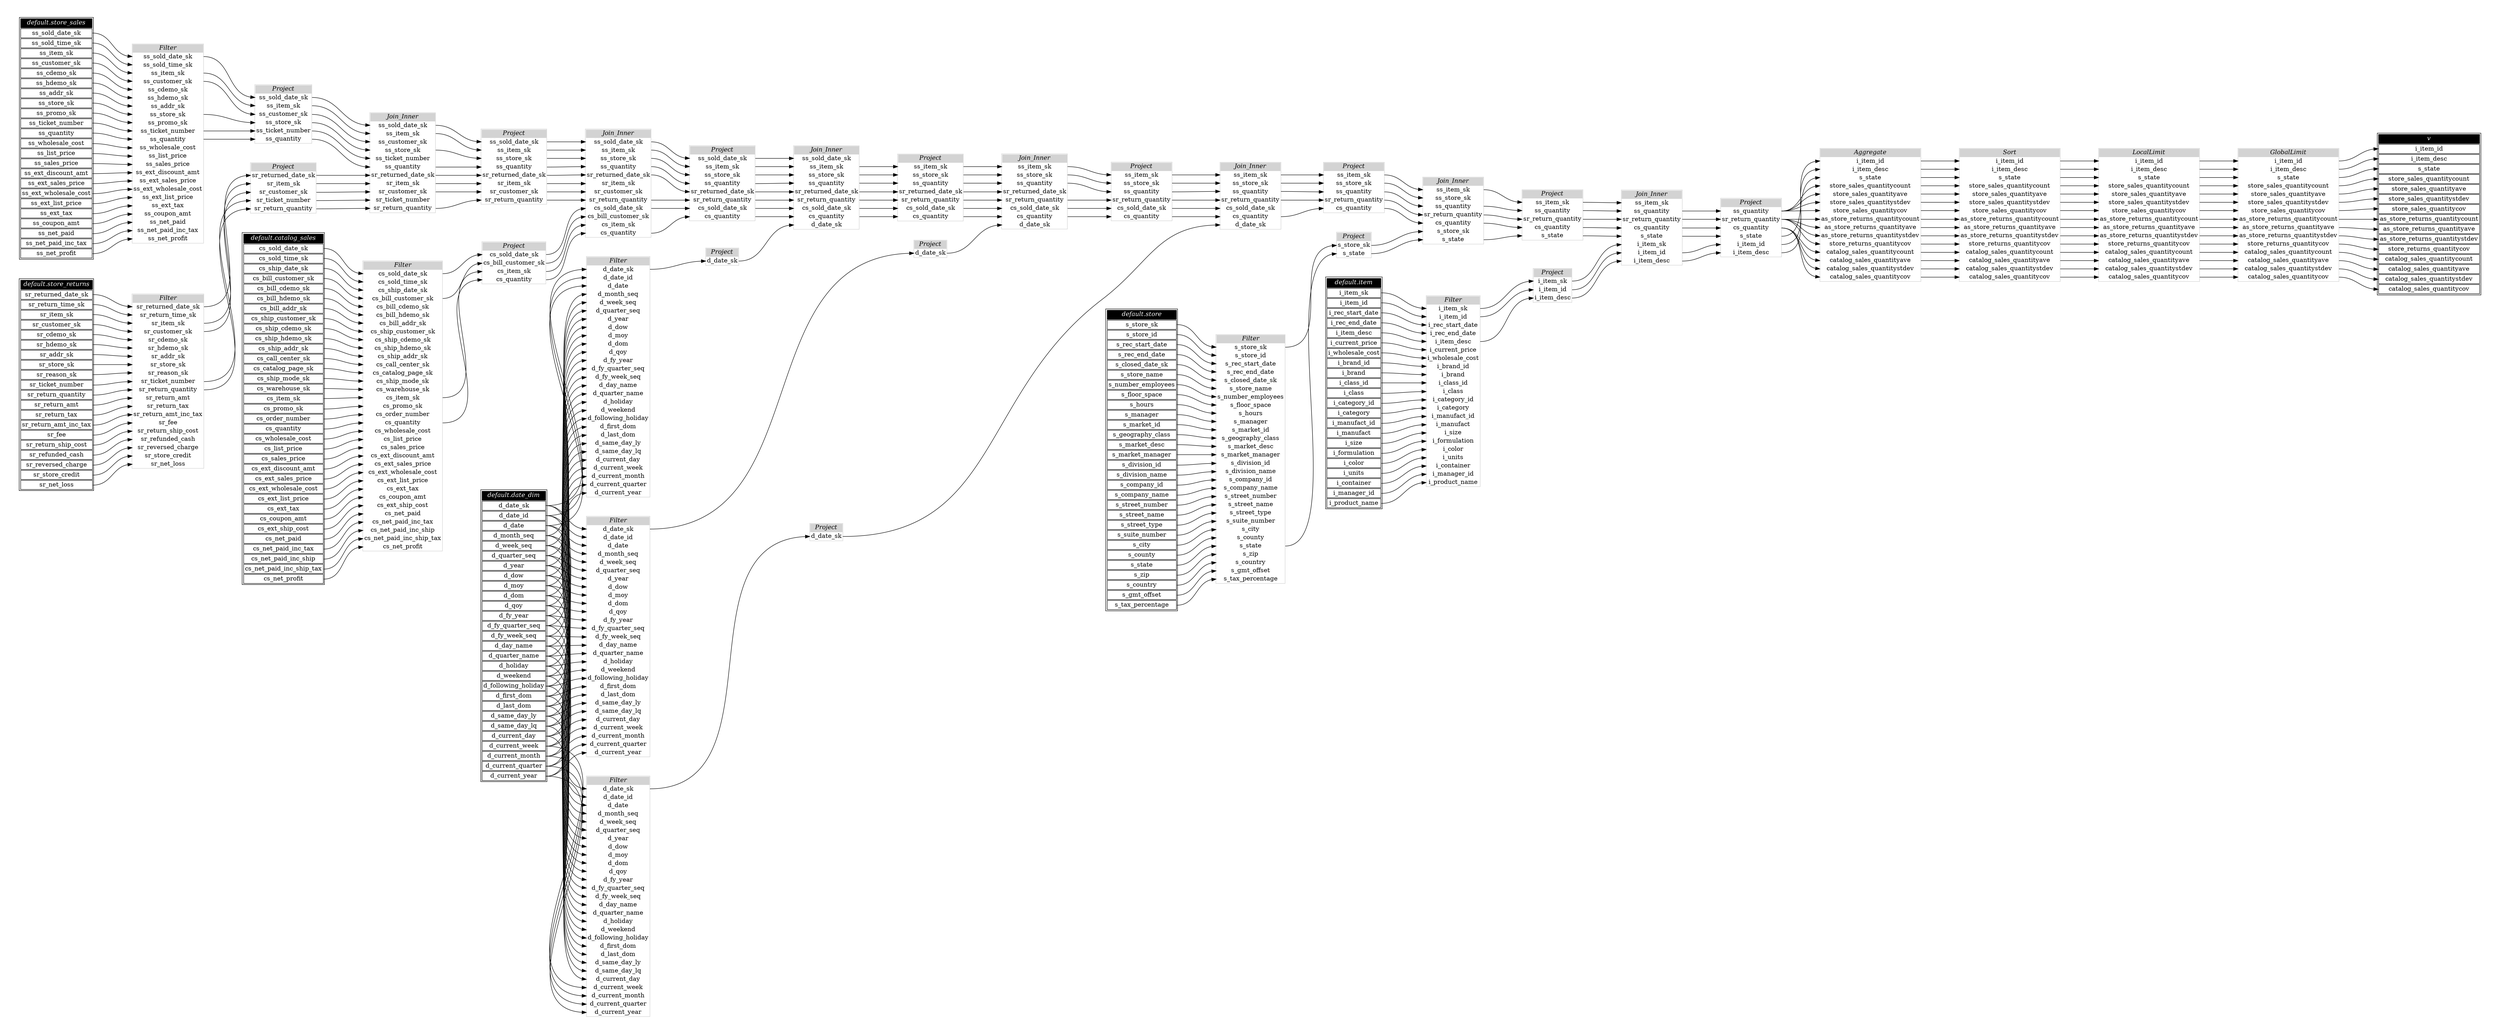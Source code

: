 // Automatically generated by TPCDSFlowTestSuite


digraph {
  graph [pad="0.5" nodesep="0.5" ranksep="1" fontname="Helvetica" rankdir=LR];
  node [shape=plaintext]

  
"Aggregate_68ee45c" [label=<
<table color="lightgray" border="1" cellborder="0" cellspacing="0">
  <tr><td bgcolor="lightgray" port="nodeName"><i>Aggregate</i></td></tr>
  <tr><td port="0">i_item_id</td></tr>
<tr><td port="1">i_item_desc</td></tr>
<tr><td port="2">s_state</td></tr>
<tr><td port="3">store_sales_quantitycount</td></tr>
<tr><td port="4">store_sales_quantityave</td></tr>
<tr><td port="5">store_sales_quantitystdev</td></tr>
<tr><td port="6">store_sales_quantitycov</td></tr>
<tr><td port="7">as_store_returns_quantitycount</td></tr>
<tr><td port="8">as_store_returns_quantityave</td></tr>
<tr><td port="9">as_store_returns_quantitystdev</td></tr>
<tr><td port="10">store_returns_quantitycov</td></tr>
<tr><td port="11">catalog_sales_quantitycount</td></tr>
<tr><td port="12">catalog_sales_quantityave</td></tr>
<tr><td port="13">catalog_sales_quantitystdev</td></tr>
<tr><td port="14">catalog_sales_quantitycov</td></tr>
</table>>];
     

"Filter_2456a56" [label=<
<table color="lightgray" border="1" cellborder="0" cellspacing="0">
  <tr><td bgcolor="lightgray" port="nodeName"><i>Filter</i></td></tr>
  <tr><td port="0">i_item_sk</td></tr>
<tr><td port="1">i_item_id</td></tr>
<tr><td port="2">i_rec_start_date</td></tr>
<tr><td port="3">i_rec_end_date</td></tr>
<tr><td port="4">i_item_desc</td></tr>
<tr><td port="5">i_current_price</td></tr>
<tr><td port="6">i_wholesale_cost</td></tr>
<tr><td port="7">i_brand_id</td></tr>
<tr><td port="8">i_brand</td></tr>
<tr><td port="9">i_class_id</td></tr>
<tr><td port="10">i_class</td></tr>
<tr><td port="11">i_category_id</td></tr>
<tr><td port="12">i_category</td></tr>
<tr><td port="13">i_manufact_id</td></tr>
<tr><td port="14">i_manufact</td></tr>
<tr><td port="15">i_size</td></tr>
<tr><td port="16">i_formulation</td></tr>
<tr><td port="17">i_color</td></tr>
<tr><td port="18">i_units</td></tr>
<tr><td port="19">i_container</td></tr>
<tr><td port="20">i_manager_id</td></tr>
<tr><td port="21">i_product_name</td></tr>
</table>>];
     

"Filter_646f5d9" [label=<
<table color="lightgray" border="1" cellborder="0" cellspacing="0">
  <tr><td bgcolor="lightgray" port="nodeName"><i>Filter</i></td></tr>
  <tr><td port="0">d_date_sk</td></tr>
<tr><td port="1">d_date_id</td></tr>
<tr><td port="2">d_date</td></tr>
<tr><td port="3">d_month_seq</td></tr>
<tr><td port="4">d_week_seq</td></tr>
<tr><td port="5">d_quarter_seq</td></tr>
<tr><td port="6">d_year</td></tr>
<tr><td port="7">d_dow</td></tr>
<tr><td port="8">d_moy</td></tr>
<tr><td port="9">d_dom</td></tr>
<tr><td port="10">d_qoy</td></tr>
<tr><td port="11">d_fy_year</td></tr>
<tr><td port="12">d_fy_quarter_seq</td></tr>
<tr><td port="13">d_fy_week_seq</td></tr>
<tr><td port="14">d_day_name</td></tr>
<tr><td port="15">d_quarter_name</td></tr>
<tr><td port="16">d_holiday</td></tr>
<tr><td port="17">d_weekend</td></tr>
<tr><td port="18">d_following_holiday</td></tr>
<tr><td port="19">d_first_dom</td></tr>
<tr><td port="20">d_last_dom</td></tr>
<tr><td port="21">d_same_day_ly</td></tr>
<tr><td port="22">d_same_day_lq</td></tr>
<tr><td port="23">d_current_day</td></tr>
<tr><td port="24">d_current_week</td></tr>
<tr><td port="25">d_current_month</td></tr>
<tr><td port="26">d_current_quarter</td></tr>
<tr><td port="27">d_current_year</td></tr>
</table>>];
     

"Filter_896277a" [label=<
<table color="lightgray" border="1" cellborder="0" cellspacing="0">
  <tr><td bgcolor="lightgray" port="nodeName"><i>Filter</i></td></tr>
  <tr><td port="0">d_date_sk</td></tr>
<tr><td port="1">d_date_id</td></tr>
<tr><td port="2">d_date</td></tr>
<tr><td port="3">d_month_seq</td></tr>
<tr><td port="4">d_week_seq</td></tr>
<tr><td port="5">d_quarter_seq</td></tr>
<tr><td port="6">d_year</td></tr>
<tr><td port="7">d_dow</td></tr>
<tr><td port="8">d_moy</td></tr>
<tr><td port="9">d_dom</td></tr>
<tr><td port="10">d_qoy</td></tr>
<tr><td port="11">d_fy_year</td></tr>
<tr><td port="12">d_fy_quarter_seq</td></tr>
<tr><td port="13">d_fy_week_seq</td></tr>
<tr><td port="14">d_day_name</td></tr>
<tr><td port="15">d_quarter_name</td></tr>
<tr><td port="16">d_holiday</td></tr>
<tr><td port="17">d_weekend</td></tr>
<tr><td port="18">d_following_holiday</td></tr>
<tr><td port="19">d_first_dom</td></tr>
<tr><td port="20">d_last_dom</td></tr>
<tr><td port="21">d_same_day_ly</td></tr>
<tr><td port="22">d_same_day_lq</td></tr>
<tr><td port="23">d_current_day</td></tr>
<tr><td port="24">d_current_week</td></tr>
<tr><td port="25">d_current_month</td></tr>
<tr><td port="26">d_current_quarter</td></tr>
<tr><td port="27">d_current_year</td></tr>
</table>>];
     

"Filter_8cbf45b" [label=<
<table color="lightgray" border="1" cellborder="0" cellspacing="0">
  <tr><td bgcolor="lightgray" port="nodeName"><i>Filter</i></td></tr>
  <tr><td port="0">sr_returned_date_sk</td></tr>
<tr><td port="1">sr_return_time_sk</td></tr>
<tr><td port="2">sr_item_sk</td></tr>
<tr><td port="3">sr_customer_sk</td></tr>
<tr><td port="4">sr_cdemo_sk</td></tr>
<tr><td port="5">sr_hdemo_sk</td></tr>
<tr><td port="6">sr_addr_sk</td></tr>
<tr><td port="7">sr_store_sk</td></tr>
<tr><td port="8">sr_reason_sk</td></tr>
<tr><td port="9">sr_ticket_number</td></tr>
<tr><td port="10">sr_return_quantity</td></tr>
<tr><td port="11">sr_return_amt</td></tr>
<tr><td port="12">sr_return_tax</td></tr>
<tr><td port="13">sr_return_amt_inc_tax</td></tr>
<tr><td port="14">sr_fee</td></tr>
<tr><td port="15">sr_return_ship_cost</td></tr>
<tr><td port="16">sr_refunded_cash</td></tr>
<tr><td port="17">sr_reversed_charge</td></tr>
<tr><td port="18">sr_store_credit</td></tr>
<tr><td port="19">sr_net_loss</td></tr>
</table>>];
     

"Filter_b2499aa" [label=<
<table color="lightgray" border="1" cellborder="0" cellspacing="0">
  <tr><td bgcolor="lightgray" port="nodeName"><i>Filter</i></td></tr>
  <tr><td port="0">cs_sold_date_sk</td></tr>
<tr><td port="1">cs_sold_time_sk</td></tr>
<tr><td port="2">cs_ship_date_sk</td></tr>
<tr><td port="3">cs_bill_customer_sk</td></tr>
<tr><td port="4">cs_bill_cdemo_sk</td></tr>
<tr><td port="5">cs_bill_hdemo_sk</td></tr>
<tr><td port="6">cs_bill_addr_sk</td></tr>
<tr><td port="7">cs_ship_customer_sk</td></tr>
<tr><td port="8">cs_ship_cdemo_sk</td></tr>
<tr><td port="9">cs_ship_hdemo_sk</td></tr>
<tr><td port="10">cs_ship_addr_sk</td></tr>
<tr><td port="11">cs_call_center_sk</td></tr>
<tr><td port="12">cs_catalog_page_sk</td></tr>
<tr><td port="13">cs_ship_mode_sk</td></tr>
<tr><td port="14">cs_warehouse_sk</td></tr>
<tr><td port="15">cs_item_sk</td></tr>
<tr><td port="16">cs_promo_sk</td></tr>
<tr><td port="17">cs_order_number</td></tr>
<tr><td port="18">cs_quantity</td></tr>
<tr><td port="19">cs_wholesale_cost</td></tr>
<tr><td port="20">cs_list_price</td></tr>
<tr><td port="21">cs_sales_price</td></tr>
<tr><td port="22">cs_ext_discount_amt</td></tr>
<tr><td port="23">cs_ext_sales_price</td></tr>
<tr><td port="24">cs_ext_wholesale_cost</td></tr>
<tr><td port="25">cs_ext_list_price</td></tr>
<tr><td port="26">cs_ext_tax</td></tr>
<tr><td port="27">cs_coupon_amt</td></tr>
<tr><td port="28">cs_ext_ship_cost</td></tr>
<tr><td port="29">cs_net_paid</td></tr>
<tr><td port="30">cs_net_paid_inc_tax</td></tr>
<tr><td port="31">cs_net_paid_inc_ship</td></tr>
<tr><td port="32">cs_net_paid_inc_ship_tax</td></tr>
<tr><td port="33">cs_net_profit</td></tr>
</table>>];
     

"Filter_c97a20d" [label=<
<table color="lightgray" border="1" cellborder="0" cellspacing="0">
  <tr><td bgcolor="lightgray" port="nodeName"><i>Filter</i></td></tr>
  <tr><td port="0">s_store_sk</td></tr>
<tr><td port="1">s_store_id</td></tr>
<tr><td port="2">s_rec_start_date</td></tr>
<tr><td port="3">s_rec_end_date</td></tr>
<tr><td port="4">s_closed_date_sk</td></tr>
<tr><td port="5">s_store_name</td></tr>
<tr><td port="6">s_number_employees</td></tr>
<tr><td port="7">s_floor_space</td></tr>
<tr><td port="8">s_hours</td></tr>
<tr><td port="9">s_manager</td></tr>
<tr><td port="10">s_market_id</td></tr>
<tr><td port="11">s_geography_class</td></tr>
<tr><td port="12">s_market_desc</td></tr>
<tr><td port="13">s_market_manager</td></tr>
<tr><td port="14">s_division_id</td></tr>
<tr><td port="15">s_division_name</td></tr>
<tr><td port="16">s_company_id</td></tr>
<tr><td port="17">s_company_name</td></tr>
<tr><td port="18">s_street_number</td></tr>
<tr><td port="19">s_street_name</td></tr>
<tr><td port="20">s_street_type</td></tr>
<tr><td port="21">s_suite_number</td></tr>
<tr><td port="22">s_city</td></tr>
<tr><td port="23">s_county</td></tr>
<tr><td port="24">s_state</td></tr>
<tr><td port="25">s_zip</td></tr>
<tr><td port="26">s_country</td></tr>
<tr><td port="27">s_gmt_offset</td></tr>
<tr><td port="28">s_tax_percentage</td></tr>
</table>>];
     

"Filter_e3fd152" [label=<
<table color="lightgray" border="1" cellborder="0" cellspacing="0">
  <tr><td bgcolor="lightgray" port="nodeName"><i>Filter</i></td></tr>
  <tr><td port="0">ss_sold_date_sk</td></tr>
<tr><td port="1">ss_sold_time_sk</td></tr>
<tr><td port="2">ss_item_sk</td></tr>
<tr><td port="3">ss_customer_sk</td></tr>
<tr><td port="4">ss_cdemo_sk</td></tr>
<tr><td port="5">ss_hdemo_sk</td></tr>
<tr><td port="6">ss_addr_sk</td></tr>
<tr><td port="7">ss_store_sk</td></tr>
<tr><td port="8">ss_promo_sk</td></tr>
<tr><td port="9">ss_ticket_number</td></tr>
<tr><td port="10">ss_quantity</td></tr>
<tr><td port="11">ss_wholesale_cost</td></tr>
<tr><td port="12">ss_list_price</td></tr>
<tr><td port="13">ss_sales_price</td></tr>
<tr><td port="14">ss_ext_discount_amt</td></tr>
<tr><td port="15">ss_ext_sales_price</td></tr>
<tr><td port="16">ss_ext_wholesale_cost</td></tr>
<tr><td port="17">ss_ext_list_price</td></tr>
<tr><td port="18">ss_ext_tax</td></tr>
<tr><td port="19">ss_coupon_amt</td></tr>
<tr><td port="20">ss_net_paid</td></tr>
<tr><td port="21">ss_net_paid_inc_tax</td></tr>
<tr><td port="22">ss_net_profit</td></tr>
</table>>];
     

"Filter_e7c1062" [label=<
<table color="lightgray" border="1" cellborder="0" cellspacing="0">
  <tr><td bgcolor="lightgray" port="nodeName"><i>Filter</i></td></tr>
  <tr><td port="0">d_date_sk</td></tr>
<tr><td port="1">d_date_id</td></tr>
<tr><td port="2">d_date</td></tr>
<tr><td port="3">d_month_seq</td></tr>
<tr><td port="4">d_week_seq</td></tr>
<tr><td port="5">d_quarter_seq</td></tr>
<tr><td port="6">d_year</td></tr>
<tr><td port="7">d_dow</td></tr>
<tr><td port="8">d_moy</td></tr>
<tr><td port="9">d_dom</td></tr>
<tr><td port="10">d_qoy</td></tr>
<tr><td port="11">d_fy_year</td></tr>
<tr><td port="12">d_fy_quarter_seq</td></tr>
<tr><td port="13">d_fy_week_seq</td></tr>
<tr><td port="14">d_day_name</td></tr>
<tr><td port="15">d_quarter_name</td></tr>
<tr><td port="16">d_holiday</td></tr>
<tr><td port="17">d_weekend</td></tr>
<tr><td port="18">d_following_holiday</td></tr>
<tr><td port="19">d_first_dom</td></tr>
<tr><td port="20">d_last_dom</td></tr>
<tr><td port="21">d_same_day_ly</td></tr>
<tr><td port="22">d_same_day_lq</td></tr>
<tr><td port="23">d_current_day</td></tr>
<tr><td port="24">d_current_week</td></tr>
<tr><td port="25">d_current_month</td></tr>
<tr><td port="26">d_current_quarter</td></tr>
<tr><td port="27">d_current_year</td></tr>
</table>>];
     

"GlobalLimit_a2412e1" [label=<
<table color="lightgray" border="1" cellborder="0" cellspacing="0">
  <tr><td bgcolor="lightgray" port="nodeName"><i>GlobalLimit</i></td></tr>
  <tr><td port="0">i_item_id</td></tr>
<tr><td port="1">i_item_desc</td></tr>
<tr><td port="2">s_state</td></tr>
<tr><td port="3">store_sales_quantitycount</td></tr>
<tr><td port="4">store_sales_quantityave</td></tr>
<tr><td port="5">store_sales_quantitystdev</td></tr>
<tr><td port="6">store_sales_quantitycov</td></tr>
<tr><td port="7">as_store_returns_quantitycount</td></tr>
<tr><td port="8">as_store_returns_quantityave</td></tr>
<tr><td port="9">as_store_returns_quantitystdev</td></tr>
<tr><td port="10">store_returns_quantitycov</td></tr>
<tr><td port="11">catalog_sales_quantitycount</td></tr>
<tr><td port="12">catalog_sales_quantityave</td></tr>
<tr><td port="13">catalog_sales_quantitystdev</td></tr>
<tr><td port="14">catalog_sales_quantitycov</td></tr>
</table>>];
     

"Join_Inner_25244f6" [label=<
<table color="lightgray" border="1" cellborder="0" cellspacing="0">
  <tr><td bgcolor="lightgray" port="nodeName"><i>Join_Inner</i></td></tr>
  <tr><td port="0">ss_item_sk</td></tr>
<tr><td port="1">ss_store_sk</td></tr>
<tr><td port="2">ss_quantity</td></tr>
<tr><td port="3">sr_return_quantity</td></tr>
<tr><td port="4">cs_quantity</td></tr>
<tr><td port="5">s_store_sk</td></tr>
<tr><td port="6">s_state</td></tr>
</table>>];
     

"Join_Inner_613aca6" [label=<
<table color="lightgray" border="1" cellborder="0" cellspacing="0">
  <tr><td bgcolor="lightgray" port="nodeName"><i>Join_Inner</i></td></tr>
  <tr><td port="0">ss_item_sk</td></tr>
<tr><td port="1">ss_store_sk</td></tr>
<tr><td port="2">ss_quantity</td></tr>
<tr><td port="3">sr_return_quantity</td></tr>
<tr><td port="4">cs_sold_date_sk</td></tr>
<tr><td port="5">cs_quantity</td></tr>
<tr><td port="6">d_date_sk</td></tr>
</table>>];
     

"Join_Inner_66062f1" [label=<
<table color="lightgray" border="1" cellborder="0" cellspacing="0">
  <tr><td bgcolor="lightgray" port="nodeName"><i>Join_Inner</i></td></tr>
  <tr><td port="0">ss_sold_date_sk</td></tr>
<tr><td port="1">ss_item_sk</td></tr>
<tr><td port="2">ss_customer_sk</td></tr>
<tr><td port="3">ss_store_sk</td></tr>
<tr><td port="4">ss_ticket_number</td></tr>
<tr><td port="5">ss_quantity</td></tr>
<tr><td port="6">sr_returned_date_sk</td></tr>
<tr><td port="7">sr_item_sk</td></tr>
<tr><td port="8">sr_customer_sk</td></tr>
<tr><td port="9">sr_ticket_number</td></tr>
<tr><td port="10">sr_return_quantity</td></tr>
</table>>];
     

"Join_Inner_8595ee1" [label=<
<table color="lightgray" border="1" cellborder="0" cellspacing="0">
  <tr><td bgcolor="lightgray" port="nodeName"><i>Join_Inner</i></td></tr>
  <tr><td port="0">ss_sold_date_sk</td></tr>
<tr><td port="1">ss_item_sk</td></tr>
<tr><td port="2">ss_store_sk</td></tr>
<tr><td port="3">ss_quantity</td></tr>
<tr><td port="4">sr_returned_date_sk</td></tr>
<tr><td port="5">sr_return_quantity</td></tr>
<tr><td port="6">cs_sold_date_sk</td></tr>
<tr><td port="7">cs_quantity</td></tr>
<tr><td port="8">d_date_sk</td></tr>
</table>>];
     

"Join_Inner_8fee405" [label=<
<table color="lightgray" border="1" cellborder="0" cellspacing="0">
  <tr><td bgcolor="lightgray" port="nodeName"><i>Join_Inner</i></td></tr>
  <tr><td port="0">ss_sold_date_sk</td></tr>
<tr><td port="1">ss_item_sk</td></tr>
<tr><td port="2">ss_store_sk</td></tr>
<tr><td port="3">ss_quantity</td></tr>
<tr><td port="4">sr_returned_date_sk</td></tr>
<tr><td port="5">sr_item_sk</td></tr>
<tr><td port="6">sr_customer_sk</td></tr>
<tr><td port="7">sr_return_quantity</td></tr>
<tr><td port="8">cs_sold_date_sk</td></tr>
<tr><td port="9">cs_bill_customer_sk</td></tr>
<tr><td port="10">cs_item_sk</td></tr>
<tr><td port="11">cs_quantity</td></tr>
</table>>];
     

"Join_Inner_f3388d8" [label=<
<table color="lightgray" border="1" cellborder="0" cellspacing="0">
  <tr><td bgcolor="lightgray" port="nodeName"><i>Join_Inner</i></td></tr>
  <tr><td port="0">ss_item_sk</td></tr>
<tr><td port="1">ss_quantity</td></tr>
<tr><td port="2">sr_return_quantity</td></tr>
<tr><td port="3">cs_quantity</td></tr>
<tr><td port="4">s_state</td></tr>
<tr><td port="5">i_item_sk</td></tr>
<tr><td port="6">i_item_id</td></tr>
<tr><td port="7">i_item_desc</td></tr>
</table>>];
     

"Join_Inner_fe29acc" [label=<
<table color="lightgray" border="1" cellborder="0" cellspacing="0">
  <tr><td bgcolor="lightgray" port="nodeName"><i>Join_Inner</i></td></tr>
  <tr><td port="0">ss_item_sk</td></tr>
<tr><td port="1">ss_store_sk</td></tr>
<tr><td port="2">ss_quantity</td></tr>
<tr><td port="3">sr_returned_date_sk</td></tr>
<tr><td port="4">sr_return_quantity</td></tr>
<tr><td port="5">cs_sold_date_sk</td></tr>
<tr><td port="6">cs_quantity</td></tr>
<tr><td port="7">d_date_sk</td></tr>
</table>>];
     

"LocalLimit_50bddd3" [label=<
<table color="lightgray" border="1" cellborder="0" cellspacing="0">
  <tr><td bgcolor="lightgray" port="nodeName"><i>LocalLimit</i></td></tr>
  <tr><td port="0">i_item_id</td></tr>
<tr><td port="1">i_item_desc</td></tr>
<tr><td port="2">s_state</td></tr>
<tr><td port="3">store_sales_quantitycount</td></tr>
<tr><td port="4">store_sales_quantityave</td></tr>
<tr><td port="5">store_sales_quantitystdev</td></tr>
<tr><td port="6">store_sales_quantitycov</td></tr>
<tr><td port="7">as_store_returns_quantitycount</td></tr>
<tr><td port="8">as_store_returns_quantityave</td></tr>
<tr><td port="9">as_store_returns_quantitystdev</td></tr>
<tr><td port="10">store_returns_quantitycov</td></tr>
<tr><td port="11">catalog_sales_quantitycount</td></tr>
<tr><td port="12">catalog_sales_quantityave</td></tr>
<tr><td port="13">catalog_sales_quantitystdev</td></tr>
<tr><td port="14">catalog_sales_quantitycov</td></tr>
</table>>];
     

"Project_049325b" [label=<
<table color="lightgray" border="1" cellborder="0" cellspacing="0">
  <tr><td bgcolor="lightgray" port="nodeName"><i>Project</i></td></tr>
  <tr><td port="0">d_date_sk</td></tr>
</table>>];
     

"Project_119a7ff" [label=<
<table color="lightgray" border="1" cellborder="0" cellspacing="0">
  <tr><td bgcolor="lightgray" port="nodeName"><i>Project</i></td></tr>
  <tr><td port="0">sr_returned_date_sk</td></tr>
<tr><td port="1">sr_item_sk</td></tr>
<tr><td port="2">sr_customer_sk</td></tr>
<tr><td port="3">sr_ticket_number</td></tr>
<tr><td port="4">sr_return_quantity</td></tr>
</table>>];
     

"Project_3913045" [label=<
<table color="lightgray" border="1" cellborder="0" cellspacing="0">
  <tr><td bgcolor="lightgray" port="nodeName"><i>Project</i></td></tr>
  <tr><td port="0">ss_sold_date_sk</td></tr>
<tr><td port="1">ss_item_sk</td></tr>
<tr><td port="2">ss_store_sk</td></tr>
<tr><td port="3">ss_quantity</td></tr>
<tr><td port="4">sr_returned_date_sk</td></tr>
<tr><td port="5">sr_item_sk</td></tr>
<tr><td port="6">sr_customer_sk</td></tr>
<tr><td port="7">sr_return_quantity</td></tr>
</table>>];
     

"Project_4a4ca1f" [label=<
<table color="lightgray" border="1" cellborder="0" cellspacing="0">
  <tr><td bgcolor="lightgray" port="nodeName"><i>Project</i></td></tr>
  <tr><td port="0">d_date_sk</td></tr>
</table>>];
     

"Project_6cac565" [label=<
<table color="lightgray" border="1" cellborder="0" cellspacing="0">
  <tr><td bgcolor="lightgray" port="nodeName"><i>Project</i></td></tr>
  <tr><td port="0">ss_sold_date_sk</td></tr>
<tr><td port="1">ss_item_sk</td></tr>
<tr><td port="2">ss_customer_sk</td></tr>
<tr><td port="3">ss_store_sk</td></tr>
<tr><td port="4">ss_ticket_number</td></tr>
<tr><td port="5">ss_quantity</td></tr>
</table>>];
     

"Project_79f6f43" [label=<
<table color="lightgray" border="1" cellborder="0" cellspacing="0">
  <tr><td bgcolor="lightgray" port="nodeName"><i>Project</i></td></tr>
  <tr><td port="0">ss_item_sk</td></tr>
<tr><td port="1">ss_store_sk</td></tr>
<tr><td port="2">ss_quantity</td></tr>
<tr><td port="3">sr_return_quantity</td></tr>
<tr><td port="4">cs_sold_date_sk</td></tr>
<tr><td port="5">cs_quantity</td></tr>
</table>>];
     

"Project_8ed29dd" [label=<
<table color="lightgray" border="1" cellborder="0" cellspacing="0">
  <tr><td bgcolor="lightgray" port="nodeName"><i>Project</i></td></tr>
  <tr><td port="0">ss_quantity</td></tr>
<tr><td port="1">sr_return_quantity</td></tr>
<tr><td port="2">cs_quantity</td></tr>
<tr><td port="3">s_state</td></tr>
<tr><td port="4">i_item_id</td></tr>
<tr><td port="5">i_item_desc</td></tr>
</table>>];
     

"Project_9078838" [label=<
<table color="lightgray" border="1" cellborder="0" cellspacing="0">
  <tr><td bgcolor="lightgray" port="nodeName"><i>Project</i></td></tr>
  <tr><td port="0">cs_sold_date_sk</td></tr>
<tr><td port="1">cs_bill_customer_sk</td></tr>
<tr><td port="2">cs_item_sk</td></tr>
<tr><td port="3">cs_quantity</td></tr>
</table>>];
     

"Project_92534df" [label=<
<table color="lightgray" border="1" cellborder="0" cellspacing="0">
  <tr><td bgcolor="lightgray" port="nodeName"><i>Project</i></td></tr>
  <tr><td port="0">ss_item_sk</td></tr>
<tr><td port="1">ss_store_sk</td></tr>
<tr><td port="2">ss_quantity</td></tr>
<tr><td port="3">sr_returned_date_sk</td></tr>
<tr><td port="4">sr_return_quantity</td></tr>
<tr><td port="5">cs_sold_date_sk</td></tr>
<tr><td port="6">cs_quantity</td></tr>
</table>>];
     

"Project_9f9de2b" [label=<
<table color="lightgray" border="1" cellborder="0" cellspacing="0">
  <tr><td bgcolor="lightgray" port="nodeName"><i>Project</i></td></tr>
  <tr><td port="0">d_date_sk</td></tr>
</table>>];
     

"Project_a6d79fe" [label=<
<table color="lightgray" border="1" cellborder="0" cellspacing="0">
  <tr><td bgcolor="lightgray" port="nodeName"><i>Project</i></td></tr>
  <tr><td port="0">s_store_sk</td></tr>
<tr><td port="1">s_state</td></tr>
</table>>];
     

"Project_b6f0470" [label=<
<table color="lightgray" border="1" cellborder="0" cellspacing="0">
  <tr><td bgcolor="lightgray" port="nodeName"><i>Project</i></td></tr>
  <tr><td port="0">ss_sold_date_sk</td></tr>
<tr><td port="1">ss_item_sk</td></tr>
<tr><td port="2">ss_store_sk</td></tr>
<tr><td port="3">ss_quantity</td></tr>
<tr><td port="4">sr_returned_date_sk</td></tr>
<tr><td port="5">sr_return_quantity</td></tr>
<tr><td port="6">cs_sold_date_sk</td></tr>
<tr><td port="7">cs_quantity</td></tr>
</table>>];
     

"Project_d089a89" [label=<
<table color="lightgray" border="1" cellborder="0" cellspacing="0">
  <tr><td bgcolor="lightgray" port="nodeName"><i>Project</i></td></tr>
  <tr><td port="0">ss_item_sk</td></tr>
<tr><td port="1">ss_store_sk</td></tr>
<tr><td port="2">ss_quantity</td></tr>
<tr><td port="3">sr_return_quantity</td></tr>
<tr><td port="4">cs_quantity</td></tr>
</table>>];
     

"Project_d2d588d" [label=<
<table color="lightgray" border="1" cellborder="0" cellspacing="0">
  <tr><td bgcolor="lightgray" port="nodeName"><i>Project</i></td></tr>
  <tr><td port="0">ss_item_sk</td></tr>
<tr><td port="1">ss_quantity</td></tr>
<tr><td port="2">sr_return_quantity</td></tr>
<tr><td port="3">cs_quantity</td></tr>
<tr><td port="4">s_state</td></tr>
</table>>];
     

"Project_ea024b6" [label=<
<table color="lightgray" border="1" cellborder="0" cellspacing="0">
  <tr><td bgcolor="lightgray" port="nodeName"><i>Project</i></td></tr>
  <tr><td port="0">i_item_sk</td></tr>
<tr><td port="1">i_item_id</td></tr>
<tr><td port="2">i_item_desc</td></tr>
</table>>];
     

"Sort_38f47c5" [label=<
<table color="lightgray" border="1" cellborder="0" cellspacing="0">
  <tr><td bgcolor="lightgray" port="nodeName"><i>Sort</i></td></tr>
  <tr><td port="0">i_item_id</td></tr>
<tr><td port="1">i_item_desc</td></tr>
<tr><td port="2">s_state</td></tr>
<tr><td port="3">store_sales_quantitycount</td></tr>
<tr><td port="4">store_sales_quantityave</td></tr>
<tr><td port="5">store_sales_quantitystdev</td></tr>
<tr><td port="6">store_sales_quantitycov</td></tr>
<tr><td port="7">as_store_returns_quantitycount</td></tr>
<tr><td port="8">as_store_returns_quantityave</td></tr>
<tr><td port="9">as_store_returns_quantitystdev</td></tr>
<tr><td port="10">store_returns_quantitycov</td></tr>
<tr><td port="11">catalog_sales_quantitycount</td></tr>
<tr><td port="12">catalog_sales_quantityave</td></tr>
<tr><td port="13">catalog_sales_quantitystdev</td></tr>
<tr><td port="14">catalog_sales_quantitycov</td></tr>
</table>>];
     

"default.catalog_sales" [color="black" label=<
<table>
  <tr><td bgcolor="black" port="nodeName"><i><font color="white">default.catalog_sales</font></i></td></tr>
  <tr><td port="0">cs_sold_date_sk</td></tr>
<tr><td port="1">cs_sold_time_sk</td></tr>
<tr><td port="2">cs_ship_date_sk</td></tr>
<tr><td port="3">cs_bill_customer_sk</td></tr>
<tr><td port="4">cs_bill_cdemo_sk</td></tr>
<tr><td port="5">cs_bill_hdemo_sk</td></tr>
<tr><td port="6">cs_bill_addr_sk</td></tr>
<tr><td port="7">cs_ship_customer_sk</td></tr>
<tr><td port="8">cs_ship_cdemo_sk</td></tr>
<tr><td port="9">cs_ship_hdemo_sk</td></tr>
<tr><td port="10">cs_ship_addr_sk</td></tr>
<tr><td port="11">cs_call_center_sk</td></tr>
<tr><td port="12">cs_catalog_page_sk</td></tr>
<tr><td port="13">cs_ship_mode_sk</td></tr>
<tr><td port="14">cs_warehouse_sk</td></tr>
<tr><td port="15">cs_item_sk</td></tr>
<tr><td port="16">cs_promo_sk</td></tr>
<tr><td port="17">cs_order_number</td></tr>
<tr><td port="18">cs_quantity</td></tr>
<tr><td port="19">cs_wholesale_cost</td></tr>
<tr><td port="20">cs_list_price</td></tr>
<tr><td port="21">cs_sales_price</td></tr>
<tr><td port="22">cs_ext_discount_amt</td></tr>
<tr><td port="23">cs_ext_sales_price</td></tr>
<tr><td port="24">cs_ext_wholesale_cost</td></tr>
<tr><td port="25">cs_ext_list_price</td></tr>
<tr><td port="26">cs_ext_tax</td></tr>
<tr><td port="27">cs_coupon_amt</td></tr>
<tr><td port="28">cs_ext_ship_cost</td></tr>
<tr><td port="29">cs_net_paid</td></tr>
<tr><td port="30">cs_net_paid_inc_tax</td></tr>
<tr><td port="31">cs_net_paid_inc_ship</td></tr>
<tr><td port="32">cs_net_paid_inc_ship_tax</td></tr>
<tr><td port="33">cs_net_profit</td></tr>
</table>>];
     

"default.date_dim" [color="black" label=<
<table>
  <tr><td bgcolor="black" port="nodeName"><i><font color="white">default.date_dim</font></i></td></tr>
  <tr><td port="0">d_date_sk</td></tr>
<tr><td port="1">d_date_id</td></tr>
<tr><td port="2">d_date</td></tr>
<tr><td port="3">d_month_seq</td></tr>
<tr><td port="4">d_week_seq</td></tr>
<tr><td port="5">d_quarter_seq</td></tr>
<tr><td port="6">d_year</td></tr>
<tr><td port="7">d_dow</td></tr>
<tr><td port="8">d_moy</td></tr>
<tr><td port="9">d_dom</td></tr>
<tr><td port="10">d_qoy</td></tr>
<tr><td port="11">d_fy_year</td></tr>
<tr><td port="12">d_fy_quarter_seq</td></tr>
<tr><td port="13">d_fy_week_seq</td></tr>
<tr><td port="14">d_day_name</td></tr>
<tr><td port="15">d_quarter_name</td></tr>
<tr><td port="16">d_holiday</td></tr>
<tr><td port="17">d_weekend</td></tr>
<tr><td port="18">d_following_holiday</td></tr>
<tr><td port="19">d_first_dom</td></tr>
<tr><td port="20">d_last_dom</td></tr>
<tr><td port="21">d_same_day_ly</td></tr>
<tr><td port="22">d_same_day_lq</td></tr>
<tr><td port="23">d_current_day</td></tr>
<tr><td port="24">d_current_week</td></tr>
<tr><td port="25">d_current_month</td></tr>
<tr><td port="26">d_current_quarter</td></tr>
<tr><td port="27">d_current_year</td></tr>
</table>>];
     

"default.item" [color="black" label=<
<table>
  <tr><td bgcolor="black" port="nodeName"><i><font color="white">default.item</font></i></td></tr>
  <tr><td port="0">i_item_sk</td></tr>
<tr><td port="1">i_item_id</td></tr>
<tr><td port="2">i_rec_start_date</td></tr>
<tr><td port="3">i_rec_end_date</td></tr>
<tr><td port="4">i_item_desc</td></tr>
<tr><td port="5">i_current_price</td></tr>
<tr><td port="6">i_wholesale_cost</td></tr>
<tr><td port="7">i_brand_id</td></tr>
<tr><td port="8">i_brand</td></tr>
<tr><td port="9">i_class_id</td></tr>
<tr><td port="10">i_class</td></tr>
<tr><td port="11">i_category_id</td></tr>
<tr><td port="12">i_category</td></tr>
<tr><td port="13">i_manufact_id</td></tr>
<tr><td port="14">i_manufact</td></tr>
<tr><td port="15">i_size</td></tr>
<tr><td port="16">i_formulation</td></tr>
<tr><td port="17">i_color</td></tr>
<tr><td port="18">i_units</td></tr>
<tr><td port="19">i_container</td></tr>
<tr><td port="20">i_manager_id</td></tr>
<tr><td port="21">i_product_name</td></tr>
</table>>];
     

"default.store" [color="black" label=<
<table>
  <tr><td bgcolor="black" port="nodeName"><i><font color="white">default.store</font></i></td></tr>
  <tr><td port="0">s_store_sk</td></tr>
<tr><td port="1">s_store_id</td></tr>
<tr><td port="2">s_rec_start_date</td></tr>
<tr><td port="3">s_rec_end_date</td></tr>
<tr><td port="4">s_closed_date_sk</td></tr>
<tr><td port="5">s_store_name</td></tr>
<tr><td port="6">s_number_employees</td></tr>
<tr><td port="7">s_floor_space</td></tr>
<tr><td port="8">s_hours</td></tr>
<tr><td port="9">s_manager</td></tr>
<tr><td port="10">s_market_id</td></tr>
<tr><td port="11">s_geography_class</td></tr>
<tr><td port="12">s_market_desc</td></tr>
<tr><td port="13">s_market_manager</td></tr>
<tr><td port="14">s_division_id</td></tr>
<tr><td port="15">s_division_name</td></tr>
<tr><td port="16">s_company_id</td></tr>
<tr><td port="17">s_company_name</td></tr>
<tr><td port="18">s_street_number</td></tr>
<tr><td port="19">s_street_name</td></tr>
<tr><td port="20">s_street_type</td></tr>
<tr><td port="21">s_suite_number</td></tr>
<tr><td port="22">s_city</td></tr>
<tr><td port="23">s_county</td></tr>
<tr><td port="24">s_state</td></tr>
<tr><td port="25">s_zip</td></tr>
<tr><td port="26">s_country</td></tr>
<tr><td port="27">s_gmt_offset</td></tr>
<tr><td port="28">s_tax_percentage</td></tr>
</table>>];
     

"default.store_returns" [color="black" label=<
<table>
  <tr><td bgcolor="black" port="nodeName"><i><font color="white">default.store_returns</font></i></td></tr>
  <tr><td port="0">sr_returned_date_sk</td></tr>
<tr><td port="1">sr_return_time_sk</td></tr>
<tr><td port="2">sr_item_sk</td></tr>
<tr><td port="3">sr_customer_sk</td></tr>
<tr><td port="4">sr_cdemo_sk</td></tr>
<tr><td port="5">sr_hdemo_sk</td></tr>
<tr><td port="6">sr_addr_sk</td></tr>
<tr><td port="7">sr_store_sk</td></tr>
<tr><td port="8">sr_reason_sk</td></tr>
<tr><td port="9">sr_ticket_number</td></tr>
<tr><td port="10">sr_return_quantity</td></tr>
<tr><td port="11">sr_return_amt</td></tr>
<tr><td port="12">sr_return_tax</td></tr>
<tr><td port="13">sr_return_amt_inc_tax</td></tr>
<tr><td port="14">sr_fee</td></tr>
<tr><td port="15">sr_return_ship_cost</td></tr>
<tr><td port="16">sr_refunded_cash</td></tr>
<tr><td port="17">sr_reversed_charge</td></tr>
<tr><td port="18">sr_store_credit</td></tr>
<tr><td port="19">sr_net_loss</td></tr>
</table>>];
     

"default.store_sales" [color="black" label=<
<table>
  <tr><td bgcolor="black" port="nodeName"><i><font color="white">default.store_sales</font></i></td></tr>
  <tr><td port="0">ss_sold_date_sk</td></tr>
<tr><td port="1">ss_sold_time_sk</td></tr>
<tr><td port="2">ss_item_sk</td></tr>
<tr><td port="3">ss_customer_sk</td></tr>
<tr><td port="4">ss_cdemo_sk</td></tr>
<tr><td port="5">ss_hdemo_sk</td></tr>
<tr><td port="6">ss_addr_sk</td></tr>
<tr><td port="7">ss_store_sk</td></tr>
<tr><td port="8">ss_promo_sk</td></tr>
<tr><td port="9">ss_ticket_number</td></tr>
<tr><td port="10">ss_quantity</td></tr>
<tr><td port="11">ss_wholesale_cost</td></tr>
<tr><td port="12">ss_list_price</td></tr>
<tr><td port="13">ss_sales_price</td></tr>
<tr><td port="14">ss_ext_discount_amt</td></tr>
<tr><td port="15">ss_ext_sales_price</td></tr>
<tr><td port="16">ss_ext_wholesale_cost</td></tr>
<tr><td port="17">ss_ext_list_price</td></tr>
<tr><td port="18">ss_ext_tax</td></tr>
<tr><td port="19">ss_coupon_amt</td></tr>
<tr><td port="20">ss_net_paid</td></tr>
<tr><td port="21">ss_net_paid_inc_tax</td></tr>
<tr><td port="22">ss_net_profit</td></tr>
</table>>];
     

"v" [color="black" label=<
<table>
  <tr><td bgcolor="black" port="nodeName"><i><font color="white">v</font></i></td></tr>
  <tr><td port="0">i_item_id</td></tr>
<tr><td port="1">i_item_desc</td></tr>
<tr><td port="2">s_state</td></tr>
<tr><td port="3">store_sales_quantitycount</td></tr>
<tr><td port="4">store_sales_quantityave</td></tr>
<tr><td port="5">store_sales_quantitystdev</td></tr>
<tr><td port="6">store_sales_quantitycov</td></tr>
<tr><td port="7">as_store_returns_quantitycount</td></tr>
<tr><td port="8">as_store_returns_quantityave</td></tr>
<tr><td port="9">as_store_returns_quantitystdev</td></tr>
<tr><td port="10">store_returns_quantitycov</td></tr>
<tr><td port="11">catalog_sales_quantitycount</td></tr>
<tr><td port="12">catalog_sales_quantityave</td></tr>
<tr><td port="13">catalog_sales_quantitystdev</td></tr>
<tr><td port="14">catalog_sales_quantitycov</td></tr>
</table>>];
     
  "Aggregate_68ee45c":0 -> "Sort_38f47c5":0;
"Aggregate_68ee45c":1 -> "Sort_38f47c5":1;
"Aggregate_68ee45c":10 -> "Sort_38f47c5":10;
"Aggregate_68ee45c":11 -> "Sort_38f47c5":11;
"Aggregate_68ee45c":12 -> "Sort_38f47c5":12;
"Aggregate_68ee45c":13 -> "Sort_38f47c5":13;
"Aggregate_68ee45c":14 -> "Sort_38f47c5":14;
"Aggregate_68ee45c":2 -> "Sort_38f47c5":2;
"Aggregate_68ee45c":3 -> "Sort_38f47c5":3;
"Aggregate_68ee45c":4 -> "Sort_38f47c5":4;
"Aggregate_68ee45c":5 -> "Sort_38f47c5":5;
"Aggregate_68ee45c":6 -> "Sort_38f47c5":6;
"Aggregate_68ee45c":7 -> "Sort_38f47c5":7;
"Aggregate_68ee45c":8 -> "Sort_38f47c5":8;
"Aggregate_68ee45c":9 -> "Sort_38f47c5":9;
"Filter_2456a56":0 -> "Project_ea024b6":0;
"Filter_2456a56":1 -> "Project_ea024b6":1;
"Filter_2456a56":4 -> "Project_ea024b6":2;
"Filter_646f5d9":0 -> "Project_4a4ca1f":0;
"Filter_896277a":0 -> "Project_9f9de2b":0;
"Filter_8cbf45b":0 -> "Project_119a7ff":0;
"Filter_8cbf45b":10 -> "Project_119a7ff":4;
"Filter_8cbf45b":2 -> "Project_119a7ff":1;
"Filter_8cbf45b":3 -> "Project_119a7ff":2;
"Filter_8cbf45b":9 -> "Project_119a7ff":3;
"Filter_b2499aa":0 -> "Project_9078838":0;
"Filter_b2499aa":15 -> "Project_9078838":2;
"Filter_b2499aa":18 -> "Project_9078838":3;
"Filter_b2499aa":3 -> "Project_9078838":1;
"Filter_c97a20d":0 -> "Project_a6d79fe":0;
"Filter_c97a20d":24 -> "Project_a6d79fe":1;
"Filter_e3fd152":0 -> "Project_6cac565":0;
"Filter_e3fd152":10 -> "Project_6cac565":5;
"Filter_e3fd152":2 -> "Project_6cac565":1;
"Filter_e3fd152":3 -> "Project_6cac565":2;
"Filter_e3fd152":7 -> "Project_6cac565":3;
"Filter_e3fd152":9 -> "Project_6cac565":4;
"Filter_e7c1062":0 -> "Project_049325b":0;
"GlobalLimit_a2412e1":0 -> "v":0;
"GlobalLimit_a2412e1":1 -> "v":1;
"GlobalLimit_a2412e1":10 -> "v":10;
"GlobalLimit_a2412e1":11 -> "v":11;
"GlobalLimit_a2412e1":12 -> "v":12;
"GlobalLimit_a2412e1":13 -> "v":13;
"GlobalLimit_a2412e1":14 -> "v":14;
"GlobalLimit_a2412e1":2 -> "v":2;
"GlobalLimit_a2412e1":3 -> "v":3;
"GlobalLimit_a2412e1":4 -> "v":4;
"GlobalLimit_a2412e1":5 -> "v":5;
"GlobalLimit_a2412e1":6 -> "v":6;
"GlobalLimit_a2412e1":7 -> "v":7;
"GlobalLimit_a2412e1":8 -> "v":8;
"GlobalLimit_a2412e1":9 -> "v":9;
"Join_Inner_25244f6":0 -> "Project_d2d588d":0;
"Join_Inner_25244f6":2 -> "Project_d2d588d":1;
"Join_Inner_25244f6":3 -> "Project_d2d588d":2;
"Join_Inner_25244f6":4 -> "Project_d2d588d":3;
"Join_Inner_25244f6":6 -> "Project_d2d588d":4;
"Join_Inner_613aca6":0 -> "Project_d089a89":0;
"Join_Inner_613aca6":1 -> "Project_d089a89":1;
"Join_Inner_613aca6":2 -> "Project_d089a89":2;
"Join_Inner_613aca6":3 -> "Project_d089a89":3;
"Join_Inner_613aca6":5 -> "Project_d089a89":4;
"Join_Inner_66062f1":0 -> "Project_3913045":0;
"Join_Inner_66062f1":1 -> "Project_3913045":1;
"Join_Inner_66062f1":10 -> "Project_3913045":7;
"Join_Inner_66062f1":3 -> "Project_3913045":2;
"Join_Inner_66062f1":5 -> "Project_3913045":3;
"Join_Inner_66062f1":6 -> "Project_3913045":4;
"Join_Inner_66062f1":7 -> "Project_3913045":5;
"Join_Inner_66062f1":8 -> "Project_3913045":6;
"Join_Inner_8595ee1":1 -> "Project_92534df":0;
"Join_Inner_8595ee1":2 -> "Project_92534df":1;
"Join_Inner_8595ee1":3 -> "Project_92534df":2;
"Join_Inner_8595ee1":4 -> "Project_92534df":3;
"Join_Inner_8595ee1":5 -> "Project_92534df":4;
"Join_Inner_8595ee1":6 -> "Project_92534df":5;
"Join_Inner_8595ee1":7 -> "Project_92534df":6;
"Join_Inner_8fee405":0 -> "Project_b6f0470":0;
"Join_Inner_8fee405":1 -> "Project_b6f0470":1;
"Join_Inner_8fee405":11 -> "Project_b6f0470":7;
"Join_Inner_8fee405":2 -> "Project_b6f0470":2;
"Join_Inner_8fee405":3 -> "Project_b6f0470":3;
"Join_Inner_8fee405":4 -> "Project_b6f0470":4;
"Join_Inner_8fee405":7 -> "Project_b6f0470":5;
"Join_Inner_8fee405":8 -> "Project_b6f0470":6;
"Join_Inner_f3388d8":1 -> "Project_8ed29dd":0;
"Join_Inner_f3388d8":2 -> "Project_8ed29dd":1;
"Join_Inner_f3388d8":3 -> "Project_8ed29dd":2;
"Join_Inner_f3388d8":4 -> "Project_8ed29dd":3;
"Join_Inner_f3388d8":6 -> "Project_8ed29dd":4;
"Join_Inner_f3388d8":7 -> "Project_8ed29dd":5;
"Join_Inner_fe29acc":0 -> "Project_79f6f43":0;
"Join_Inner_fe29acc":1 -> "Project_79f6f43":1;
"Join_Inner_fe29acc":2 -> "Project_79f6f43":2;
"Join_Inner_fe29acc":4 -> "Project_79f6f43":3;
"Join_Inner_fe29acc":5 -> "Project_79f6f43":4;
"Join_Inner_fe29acc":6 -> "Project_79f6f43":5;
"LocalLimit_50bddd3":0 -> "GlobalLimit_a2412e1":0;
"LocalLimit_50bddd3":1 -> "GlobalLimit_a2412e1":1;
"LocalLimit_50bddd3":10 -> "GlobalLimit_a2412e1":10;
"LocalLimit_50bddd3":11 -> "GlobalLimit_a2412e1":11;
"LocalLimit_50bddd3":12 -> "GlobalLimit_a2412e1":12;
"LocalLimit_50bddd3":13 -> "GlobalLimit_a2412e1":13;
"LocalLimit_50bddd3":14 -> "GlobalLimit_a2412e1":14;
"LocalLimit_50bddd3":2 -> "GlobalLimit_a2412e1":2;
"LocalLimit_50bddd3":3 -> "GlobalLimit_a2412e1":3;
"LocalLimit_50bddd3":4 -> "GlobalLimit_a2412e1":4;
"LocalLimit_50bddd3":5 -> "GlobalLimit_a2412e1":5;
"LocalLimit_50bddd3":6 -> "GlobalLimit_a2412e1":6;
"LocalLimit_50bddd3":7 -> "GlobalLimit_a2412e1":7;
"LocalLimit_50bddd3":8 -> "GlobalLimit_a2412e1":8;
"LocalLimit_50bddd3":9 -> "GlobalLimit_a2412e1":9;
"Project_049325b":0 -> "Join_Inner_613aca6":6;
"Project_119a7ff":0 -> "Join_Inner_66062f1":6;
"Project_119a7ff":1 -> "Join_Inner_66062f1":7;
"Project_119a7ff":2 -> "Join_Inner_66062f1":8;
"Project_119a7ff":3 -> "Join_Inner_66062f1":9;
"Project_119a7ff":4 -> "Join_Inner_66062f1":10;
"Project_3913045":0 -> "Join_Inner_8fee405":0;
"Project_3913045":1 -> "Join_Inner_8fee405":1;
"Project_3913045":2 -> "Join_Inner_8fee405":2;
"Project_3913045":3 -> "Join_Inner_8fee405":3;
"Project_3913045":4 -> "Join_Inner_8fee405":4;
"Project_3913045":5 -> "Join_Inner_8fee405":5;
"Project_3913045":6 -> "Join_Inner_8fee405":6;
"Project_3913045":7 -> "Join_Inner_8fee405":7;
"Project_4a4ca1f":0 -> "Join_Inner_fe29acc":7;
"Project_6cac565":0 -> "Join_Inner_66062f1":0;
"Project_6cac565":1 -> "Join_Inner_66062f1":1;
"Project_6cac565":2 -> "Join_Inner_66062f1":2;
"Project_6cac565":3 -> "Join_Inner_66062f1":3;
"Project_6cac565":4 -> "Join_Inner_66062f1":4;
"Project_6cac565":5 -> "Join_Inner_66062f1":5;
"Project_79f6f43":0 -> "Join_Inner_613aca6":0;
"Project_79f6f43":1 -> "Join_Inner_613aca6":1;
"Project_79f6f43":2 -> "Join_Inner_613aca6":2;
"Project_79f6f43":3 -> "Join_Inner_613aca6":3;
"Project_79f6f43":4 -> "Join_Inner_613aca6":4;
"Project_79f6f43":5 -> "Join_Inner_613aca6":5;
"Project_8ed29dd":0 -> "Aggregate_68ee45c":3;
"Project_8ed29dd":0 -> "Aggregate_68ee45c":4;
"Project_8ed29dd":0 -> "Aggregate_68ee45c":5;
"Project_8ed29dd":0 -> "Aggregate_68ee45c":6;
"Project_8ed29dd":1 -> "Aggregate_68ee45c":10;
"Project_8ed29dd":1 -> "Aggregate_68ee45c":7;
"Project_8ed29dd":1 -> "Aggregate_68ee45c":8;
"Project_8ed29dd":1 -> "Aggregate_68ee45c":9;
"Project_8ed29dd":2 -> "Aggregate_68ee45c":11;
"Project_8ed29dd":2 -> "Aggregate_68ee45c":12;
"Project_8ed29dd":2 -> "Aggregate_68ee45c":13;
"Project_8ed29dd":2 -> "Aggregate_68ee45c":14;
"Project_8ed29dd":3 -> "Aggregate_68ee45c":2;
"Project_8ed29dd":4 -> "Aggregate_68ee45c":0;
"Project_8ed29dd":5 -> "Aggregate_68ee45c":1;
"Project_9078838":0 -> "Join_Inner_8fee405":8;
"Project_9078838":1 -> "Join_Inner_8fee405":9;
"Project_9078838":2 -> "Join_Inner_8fee405":10;
"Project_9078838":3 -> "Join_Inner_8fee405":11;
"Project_92534df":0 -> "Join_Inner_fe29acc":0;
"Project_92534df":1 -> "Join_Inner_fe29acc":1;
"Project_92534df":2 -> "Join_Inner_fe29acc":2;
"Project_92534df":3 -> "Join_Inner_fe29acc":3;
"Project_92534df":4 -> "Join_Inner_fe29acc":4;
"Project_92534df":5 -> "Join_Inner_fe29acc":5;
"Project_92534df":6 -> "Join_Inner_fe29acc":6;
"Project_9f9de2b":0 -> "Join_Inner_8595ee1":8;
"Project_a6d79fe":0 -> "Join_Inner_25244f6":5;
"Project_a6d79fe":1 -> "Join_Inner_25244f6":6;
"Project_b6f0470":0 -> "Join_Inner_8595ee1":0;
"Project_b6f0470":1 -> "Join_Inner_8595ee1":1;
"Project_b6f0470":2 -> "Join_Inner_8595ee1":2;
"Project_b6f0470":3 -> "Join_Inner_8595ee1":3;
"Project_b6f0470":4 -> "Join_Inner_8595ee1":4;
"Project_b6f0470":5 -> "Join_Inner_8595ee1":5;
"Project_b6f0470":6 -> "Join_Inner_8595ee1":6;
"Project_b6f0470":7 -> "Join_Inner_8595ee1":7;
"Project_d089a89":0 -> "Join_Inner_25244f6":0;
"Project_d089a89":1 -> "Join_Inner_25244f6":1;
"Project_d089a89":2 -> "Join_Inner_25244f6":2;
"Project_d089a89":3 -> "Join_Inner_25244f6":3;
"Project_d089a89":4 -> "Join_Inner_25244f6":4;
"Project_d2d588d":0 -> "Join_Inner_f3388d8":0;
"Project_d2d588d":1 -> "Join_Inner_f3388d8":1;
"Project_d2d588d":2 -> "Join_Inner_f3388d8":2;
"Project_d2d588d":3 -> "Join_Inner_f3388d8":3;
"Project_d2d588d":4 -> "Join_Inner_f3388d8":4;
"Project_ea024b6":0 -> "Join_Inner_f3388d8":5;
"Project_ea024b6":1 -> "Join_Inner_f3388d8":6;
"Project_ea024b6":2 -> "Join_Inner_f3388d8":7;
"Sort_38f47c5":0 -> "LocalLimit_50bddd3":0;
"Sort_38f47c5":1 -> "LocalLimit_50bddd3":1;
"Sort_38f47c5":10 -> "LocalLimit_50bddd3":10;
"Sort_38f47c5":11 -> "LocalLimit_50bddd3":11;
"Sort_38f47c5":12 -> "LocalLimit_50bddd3":12;
"Sort_38f47c5":13 -> "LocalLimit_50bddd3":13;
"Sort_38f47c5":14 -> "LocalLimit_50bddd3":14;
"Sort_38f47c5":2 -> "LocalLimit_50bddd3":2;
"Sort_38f47c5":3 -> "LocalLimit_50bddd3":3;
"Sort_38f47c5":4 -> "LocalLimit_50bddd3":4;
"Sort_38f47c5":5 -> "LocalLimit_50bddd3":5;
"Sort_38f47c5":6 -> "LocalLimit_50bddd3":6;
"Sort_38f47c5":7 -> "LocalLimit_50bddd3":7;
"Sort_38f47c5":8 -> "LocalLimit_50bddd3":8;
"Sort_38f47c5":9 -> "LocalLimit_50bddd3":9;
"default.catalog_sales":0 -> "Filter_b2499aa":0;
"default.catalog_sales":1 -> "Filter_b2499aa":1;
"default.catalog_sales":10 -> "Filter_b2499aa":10;
"default.catalog_sales":11 -> "Filter_b2499aa":11;
"default.catalog_sales":12 -> "Filter_b2499aa":12;
"default.catalog_sales":13 -> "Filter_b2499aa":13;
"default.catalog_sales":14 -> "Filter_b2499aa":14;
"default.catalog_sales":15 -> "Filter_b2499aa":15;
"default.catalog_sales":16 -> "Filter_b2499aa":16;
"default.catalog_sales":17 -> "Filter_b2499aa":17;
"default.catalog_sales":18 -> "Filter_b2499aa":18;
"default.catalog_sales":19 -> "Filter_b2499aa":19;
"default.catalog_sales":2 -> "Filter_b2499aa":2;
"default.catalog_sales":20 -> "Filter_b2499aa":20;
"default.catalog_sales":21 -> "Filter_b2499aa":21;
"default.catalog_sales":22 -> "Filter_b2499aa":22;
"default.catalog_sales":23 -> "Filter_b2499aa":23;
"default.catalog_sales":24 -> "Filter_b2499aa":24;
"default.catalog_sales":25 -> "Filter_b2499aa":25;
"default.catalog_sales":26 -> "Filter_b2499aa":26;
"default.catalog_sales":27 -> "Filter_b2499aa":27;
"default.catalog_sales":28 -> "Filter_b2499aa":28;
"default.catalog_sales":29 -> "Filter_b2499aa":29;
"default.catalog_sales":3 -> "Filter_b2499aa":3;
"default.catalog_sales":30 -> "Filter_b2499aa":30;
"default.catalog_sales":31 -> "Filter_b2499aa":31;
"default.catalog_sales":32 -> "Filter_b2499aa":32;
"default.catalog_sales":33 -> "Filter_b2499aa":33;
"default.catalog_sales":4 -> "Filter_b2499aa":4;
"default.catalog_sales":5 -> "Filter_b2499aa":5;
"default.catalog_sales":6 -> "Filter_b2499aa":6;
"default.catalog_sales":7 -> "Filter_b2499aa":7;
"default.catalog_sales":8 -> "Filter_b2499aa":8;
"default.catalog_sales":9 -> "Filter_b2499aa":9;
"default.date_dim":0 -> "Filter_646f5d9":0;
"default.date_dim":0 -> "Filter_896277a":0;
"default.date_dim":0 -> "Filter_e7c1062":0;
"default.date_dim":1 -> "Filter_646f5d9":1;
"default.date_dim":1 -> "Filter_896277a":1;
"default.date_dim":1 -> "Filter_e7c1062":1;
"default.date_dim":10 -> "Filter_646f5d9":10;
"default.date_dim":10 -> "Filter_896277a":10;
"default.date_dim":10 -> "Filter_e7c1062":10;
"default.date_dim":11 -> "Filter_646f5d9":11;
"default.date_dim":11 -> "Filter_896277a":11;
"default.date_dim":11 -> "Filter_e7c1062":11;
"default.date_dim":12 -> "Filter_646f5d9":12;
"default.date_dim":12 -> "Filter_896277a":12;
"default.date_dim":12 -> "Filter_e7c1062":12;
"default.date_dim":13 -> "Filter_646f5d9":13;
"default.date_dim":13 -> "Filter_896277a":13;
"default.date_dim":13 -> "Filter_e7c1062":13;
"default.date_dim":14 -> "Filter_646f5d9":14;
"default.date_dim":14 -> "Filter_896277a":14;
"default.date_dim":14 -> "Filter_e7c1062":14;
"default.date_dim":15 -> "Filter_646f5d9":15;
"default.date_dim":15 -> "Filter_896277a":15;
"default.date_dim":15 -> "Filter_e7c1062":15;
"default.date_dim":16 -> "Filter_646f5d9":16;
"default.date_dim":16 -> "Filter_896277a":16;
"default.date_dim":16 -> "Filter_e7c1062":16;
"default.date_dim":17 -> "Filter_646f5d9":17;
"default.date_dim":17 -> "Filter_896277a":17;
"default.date_dim":17 -> "Filter_e7c1062":17;
"default.date_dim":18 -> "Filter_646f5d9":18;
"default.date_dim":18 -> "Filter_896277a":18;
"default.date_dim":18 -> "Filter_e7c1062":18;
"default.date_dim":19 -> "Filter_646f5d9":19;
"default.date_dim":19 -> "Filter_896277a":19;
"default.date_dim":19 -> "Filter_e7c1062":19;
"default.date_dim":2 -> "Filter_646f5d9":2;
"default.date_dim":2 -> "Filter_896277a":2;
"default.date_dim":2 -> "Filter_e7c1062":2;
"default.date_dim":20 -> "Filter_646f5d9":20;
"default.date_dim":20 -> "Filter_896277a":20;
"default.date_dim":20 -> "Filter_e7c1062":20;
"default.date_dim":21 -> "Filter_646f5d9":21;
"default.date_dim":21 -> "Filter_896277a":21;
"default.date_dim":21 -> "Filter_e7c1062":21;
"default.date_dim":22 -> "Filter_646f5d9":22;
"default.date_dim":22 -> "Filter_896277a":22;
"default.date_dim":22 -> "Filter_e7c1062":22;
"default.date_dim":23 -> "Filter_646f5d9":23;
"default.date_dim":23 -> "Filter_896277a":23;
"default.date_dim":23 -> "Filter_e7c1062":23;
"default.date_dim":24 -> "Filter_646f5d9":24;
"default.date_dim":24 -> "Filter_896277a":24;
"default.date_dim":24 -> "Filter_e7c1062":24;
"default.date_dim":25 -> "Filter_646f5d9":25;
"default.date_dim":25 -> "Filter_896277a":25;
"default.date_dim":25 -> "Filter_e7c1062":25;
"default.date_dim":26 -> "Filter_646f5d9":26;
"default.date_dim":26 -> "Filter_896277a":26;
"default.date_dim":26 -> "Filter_e7c1062":26;
"default.date_dim":27 -> "Filter_646f5d9":27;
"default.date_dim":27 -> "Filter_896277a":27;
"default.date_dim":27 -> "Filter_e7c1062":27;
"default.date_dim":3 -> "Filter_646f5d9":3;
"default.date_dim":3 -> "Filter_896277a":3;
"default.date_dim":3 -> "Filter_e7c1062":3;
"default.date_dim":4 -> "Filter_646f5d9":4;
"default.date_dim":4 -> "Filter_896277a":4;
"default.date_dim":4 -> "Filter_e7c1062":4;
"default.date_dim":5 -> "Filter_646f5d9":5;
"default.date_dim":5 -> "Filter_896277a":5;
"default.date_dim":5 -> "Filter_e7c1062":5;
"default.date_dim":6 -> "Filter_646f5d9":6;
"default.date_dim":6 -> "Filter_896277a":6;
"default.date_dim":6 -> "Filter_e7c1062":6;
"default.date_dim":7 -> "Filter_646f5d9":7;
"default.date_dim":7 -> "Filter_896277a":7;
"default.date_dim":7 -> "Filter_e7c1062":7;
"default.date_dim":8 -> "Filter_646f5d9":8;
"default.date_dim":8 -> "Filter_896277a":8;
"default.date_dim":8 -> "Filter_e7c1062":8;
"default.date_dim":9 -> "Filter_646f5d9":9;
"default.date_dim":9 -> "Filter_896277a":9;
"default.date_dim":9 -> "Filter_e7c1062":9;
"default.item":0 -> "Filter_2456a56":0;
"default.item":1 -> "Filter_2456a56":1;
"default.item":10 -> "Filter_2456a56":10;
"default.item":11 -> "Filter_2456a56":11;
"default.item":12 -> "Filter_2456a56":12;
"default.item":13 -> "Filter_2456a56":13;
"default.item":14 -> "Filter_2456a56":14;
"default.item":15 -> "Filter_2456a56":15;
"default.item":16 -> "Filter_2456a56":16;
"default.item":17 -> "Filter_2456a56":17;
"default.item":18 -> "Filter_2456a56":18;
"default.item":19 -> "Filter_2456a56":19;
"default.item":2 -> "Filter_2456a56":2;
"default.item":20 -> "Filter_2456a56":20;
"default.item":21 -> "Filter_2456a56":21;
"default.item":3 -> "Filter_2456a56":3;
"default.item":4 -> "Filter_2456a56":4;
"default.item":5 -> "Filter_2456a56":5;
"default.item":6 -> "Filter_2456a56":6;
"default.item":7 -> "Filter_2456a56":7;
"default.item":8 -> "Filter_2456a56":8;
"default.item":9 -> "Filter_2456a56":9;
"default.store":0 -> "Filter_c97a20d":0;
"default.store":1 -> "Filter_c97a20d":1;
"default.store":10 -> "Filter_c97a20d":10;
"default.store":11 -> "Filter_c97a20d":11;
"default.store":12 -> "Filter_c97a20d":12;
"default.store":13 -> "Filter_c97a20d":13;
"default.store":14 -> "Filter_c97a20d":14;
"default.store":15 -> "Filter_c97a20d":15;
"default.store":16 -> "Filter_c97a20d":16;
"default.store":17 -> "Filter_c97a20d":17;
"default.store":18 -> "Filter_c97a20d":18;
"default.store":19 -> "Filter_c97a20d":19;
"default.store":2 -> "Filter_c97a20d":2;
"default.store":20 -> "Filter_c97a20d":20;
"default.store":21 -> "Filter_c97a20d":21;
"default.store":22 -> "Filter_c97a20d":22;
"default.store":23 -> "Filter_c97a20d":23;
"default.store":24 -> "Filter_c97a20d":24;
"default.store":25 -> "Filter_c97a20d":25;
"default.store":26 -> "Filter_c97a20d":26;
"default.store":27 -> "Filter_c97a20d":27;
"default.store":28 -> "Filter_c97a20d":28;
"default.store":3 -> "Filter_c97a20d":3;
"default.store":4 -> "Filter_c97a20d":4;
"default.store":5 -> "Filter_c97a20d":5;
"default.store":6 -> "Filter_c97a20d":6;
"default.store":7 -> "Filter_c97a20d":7;
"default.store":8 -> "Filter_c97a20d":8;
"default.store":9 -> "Filter_c97a20d":9;
"default.store_returns":0 -> "Filter_8cbf45b":0;
"default.store_returns":1 -> "Filter_8cbf45b":1;
"default.store_returns":10 -> "Filter_8cbf45b":10;
"default.store_returns":11 -> "Filter_8cbf45b":11;
"default.store_returns":12 -> "Filter_8cbf45b":12;
"default.store_returns":13 -> "Filter_8cbf45b":13;
"default.store_returns":14 -> "Filter_8cbf45b":14;
"default.store_returns":15 -> "Filter_8cbf45b":15;
"default.store_returns":16 -> "Filter_8cbf45b":16;
"default.store_returns":17 -> "Filter_8cbf45b":17;
"default.store_returns":18 -> "Filter_8cbf45b":18;
"default.store_returns":19 -> "Filter_8cbf45b":19;
"default.store_returns":2 -> "Filter_8cbf45b":2;
"default.store_returns":3 -> "Filter_8cbf45b":3;
"default.store_returns":4 -> "Filter_8cbf45b":4;
"default.store_returns":5 -> "Filter_8cbf45b":5;
"default.store_returns":6 -> "Filter_8cbf45b":6;
"default.store_returns":7 -> "Filter_8cbf45b":7;
"default.store_returns":8 -> "Filter_8cbf45b":8;
"default.store_returns":9 -> "Filter_8cbf45b":9;
"default.store_sales":0 -> "Filter_e3fd152":0;
"default.store_sales":1 -> "Filter_e3fd152":1;
"default.store_sales":10 -> "Filter_e3fd152":10;
"default.store_sales":11 -> "Filter_e3fd152":11;
"default.store_sales":12 -> "Filter_e3fd152":12;
"default.store_sales":13 -> "Filter_e3fd152":13;
"default.store_sales":14 -> "Filter_e3fd152":14;
"default.store_sales":15 -> "Filter_e3fd152":15;
"default.store_sales":16 -> "Filter_e3fd152":16;
"default.store_sales":17 -> "Filter_e3fd152":17;
"default.store_sales":18 -> "Filter_e3fd152":18;
"default.store_sales":19 -> "Filter_e3fd152":19;
"default.store_sales":2 -> "Filter_e3fd152":2;
"default.store_sales":20 -> "Filter_e3fd152":20;
"default.store_sales":21 -> "Filter_e3fd152":21;
"default.store_sales":22 -> "Filter_e3fd152":22;
"default.store_sales":3 -> "Filter_e3fd152":3;
"default.store_sales":4 -> "Filter_e3fd152":4;
"default.store_sales":5 -> "Filter_e3fd152":5;
"default.store_sales":6 -> "Filter_e3fd152":6;
"default.store_sales":7 -> "Filter_e3fd152":7;
"default.store_sales":8 -> "Filter_e3fd152":8;
"default.store_sales":9 -> "Filter_e3fd152":9;
}
       